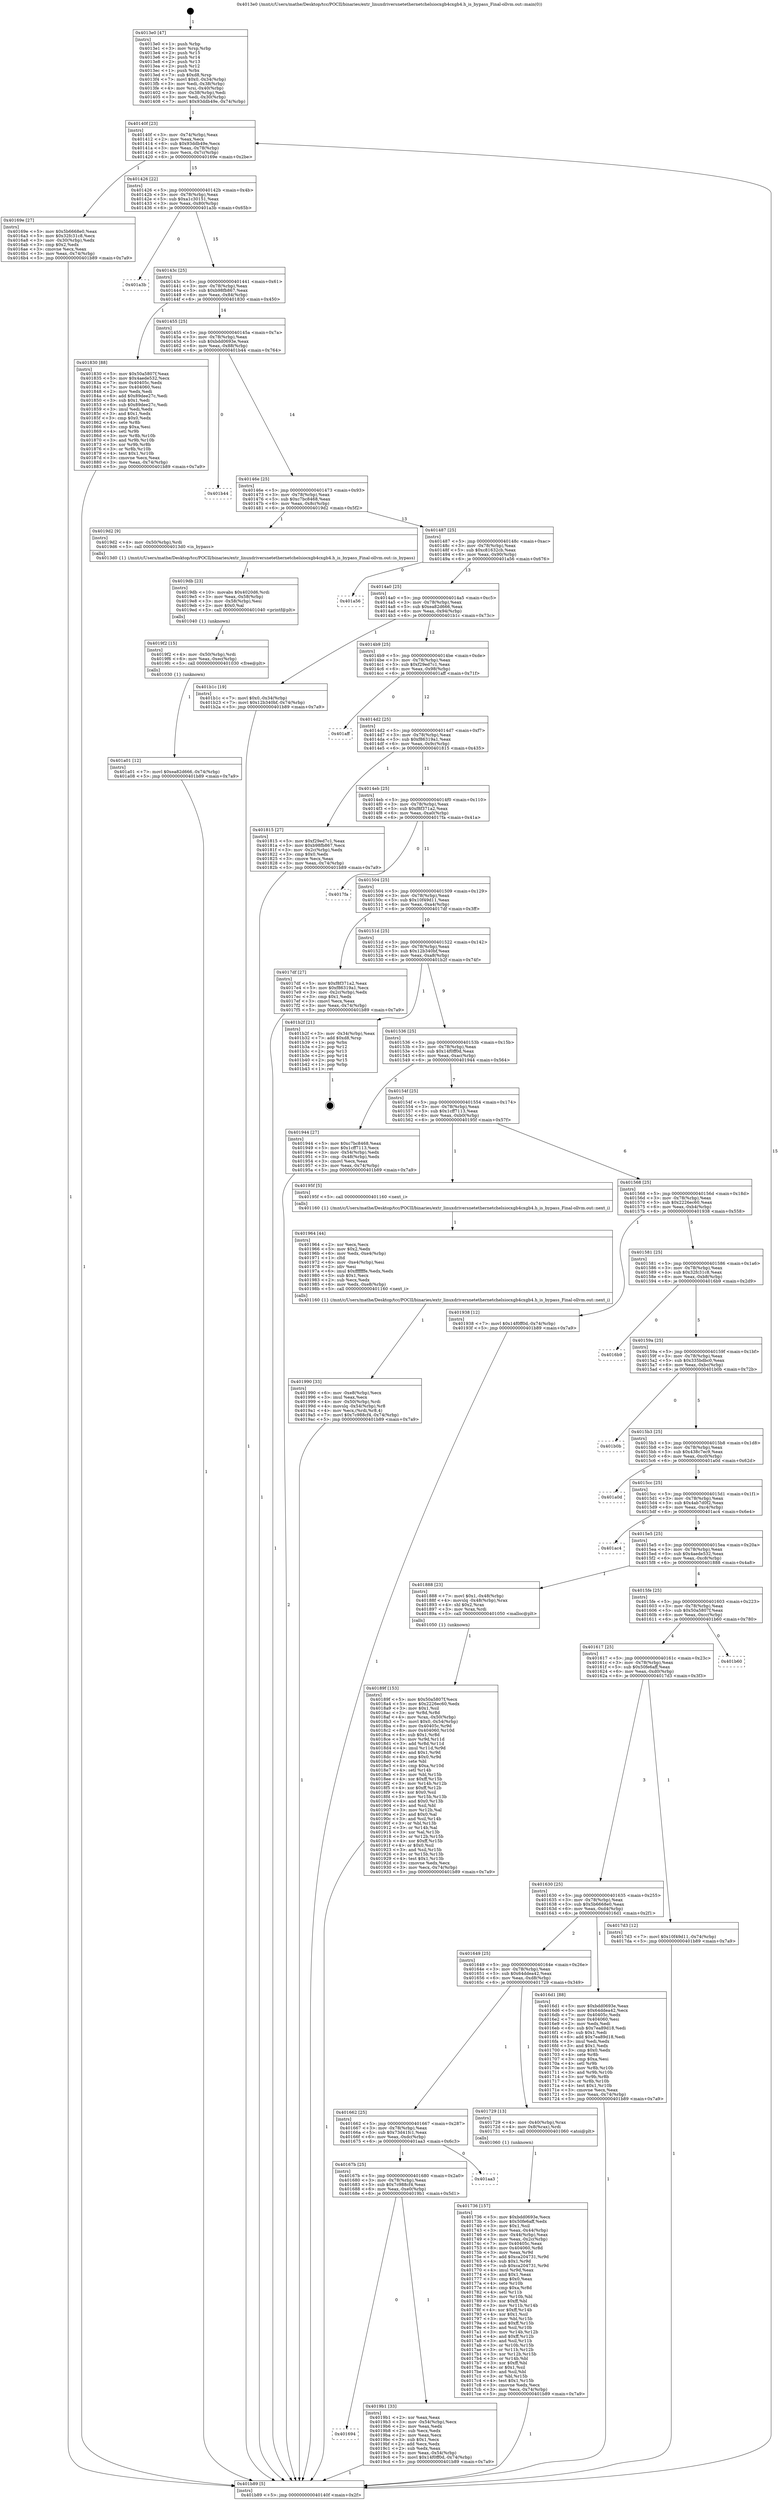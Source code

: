 digraph "0x4013e0" {
  label = "0x4013e0 (/mnt/c/Users/mathe/Desktop/tcc/POCII/binaries/extr_linuxdriversnetethernetchelsiocxgb4cxgb4.h_is_bypass_Final-ollvm.out::main(0))"
  labelloc = "t"
  node[shape=record]

  Entry [label="",width=0.3,height=0.3,shape=circle,fillcolor=black,style=filled]
  "0x40140f" [label="{
     0x40140f [23]\l
     | [instrs]\l
     &nbsp;&nbsp;0x40140f \<+3\>: mov -0x74(%rbp),%eax\l
     &nbsp;&nbsp;0x401412 \<+2\>: mov %eax,%ecx\l
     &nbsp;&nbsp;0x401414 \<+6\>: sub $0x93ddb49e,%ecx\l
     &nbsp;&nbsp;0x40141a \<+3\>: mov %eax,-0x78(%rbp)\l
     &nbsp;&nbsp;0x40141d \<+3\>: mov %ecx,-0x7c(%rbp)\l
     &nbsp;&nbsp;0x401420 \<+6\>: je 000000000040169e \<main+0x2be\>\l
  }"]
  "0x40169e" [label="{
     0x40169e [27]\l
     | [instrs]\l
     &nbsp;&nbsp;0x40169e \<+5\>: mov $0x5b6668e0,%eax\l
     &nbsp;&nbsp;0x4016a3 \<+5\>: mov $0x32fc31c8,%ecx\l
     &nbsp;&nbsp;0x4016a8 \<+3\>: mov -0x30(%rbp),%edx\l
     &nbsp;&nbsp;0x4016ab \<+3\>: cmp $0x2,%edx\l
     &nbsp;&nbsp;0x4016ae \<+3\>: cmovne %ecx,%eax\l
     &nbsp;&nbsp;0x4016b1 \<+3\>: mov %eax,-0x74(%rbp)\l
     &nbsp;&nbsp;0x4016b4 \<+5\>: jmp 0000000000401b89 \<main+0x7a9\>\l
  }"]
  "0x401426" [label="{
     0x401426 [22]\l
     | [instrs]\l
     &nbsp;&nbsp;0x401426 \<+5\>: jmp 000000000040142b \<main+0x4b\>\l
     &nbsp;&nbsp;0x40142b \<+3\>: mov -0x78(%rbp),%eax\l
     &nbsp;&nbsp;0x40142e \<+5\>: sub $0xa1c30151,%eax\l
     &nbsp;&nbsp;0x401433 \<+3\>: mov %eax,-0x80(%rbp)\l
     &nbsp;&nbsp;0x401436 \<+6\>: je 0000000000401a3b \<main+0x65b\>\l
  }"]
  "0x401b89" [label="{
     0x401b89 [5]\l
     | [instrs]\l
     &nbsp;&nbsp;0x401b89 \<+5\>: jmp 000000000040140f \<main+0x2f\>\l
  }"]
  "0x4013e0" [label="{
     0x4013e0 [47]\l
     | [instrs]\l
     &nbsp;&nbsp;0x4013e0 \<+1\>: push %rbp\l
     &nbsp;&nbsp;0x4013e1 \<+3\>: mov %rsp,%rbp\l
     &nbsp;&nbsp;0x4013e4 \<+2\>: push %r15\l
     &nbsp;&nbsp;0x4013e6 \<+2\>: push %r14\l
     &nbsp;&nbsp;0x4013e8 \<+2\>: push %r13\l
     &nbsp;&nbsp;0x4013ea \<+2\>: push %r12\l
     &nbsp;&nbsp;0x4013ec \<+1\>: push %rbx\l
     &nbsp;&nbsp;0x4013ed \<+7\>: sub $0xd8,%rsp\l
     &nbsp;&nbsp;0x4013f4 \<+7\>: movl $0x0,-0x34(%rbp)\l
     &nbsp;&nbsp;0x4013fb \<+3\>: mov %edi,-0x38(%rbp)\l
     &nbsp;&nbsp;0x4013fe \<+4\>: mov %rsi,-0x40(%rbp)\l
     &nbsp;&nbsp;0x401402 \<+3\>: mov -0x38(%rbp),%edi\l
     &nbsp;&nbsp;0x401405 \<+3\>: mov %edi,-0x30(%rbp)\l
     &nbsp;&nbsp;0x401408 \<+7\>: movl $0x93ddb49e,-0x74(%rbp)\l
  }"]
  Exit [label="",width=0.3,height=0.3,shape=circle,fillcolor=black,style=filled,peripheries=2]
  "0x401a3b" [label="{
     0x401a3b\l
  }", style=dashed]
  "0x40143c" [label="{
     0x40143c [25]\l
     | [instrs]\l
     &nbsp;&nbsp;0x40143c \<+5\>: jmp 0000000000401441 \<main+0x61\>\l
     &nbsp;&nbsp;0x401441 \<+3\>: mov -0x78(%rbp),%eax\l
     &nbsp;&nbsp;0x401444 \<+5\>: sub $0xb98fb867,%eax\l
     &nbsp;&nbsp;0x401449 \<+6\>: mov %eax,-0x84(%rbp)\l
     &nbsp;&nbsp;0x40144f \<+6\>: je 0000000000401830 \<main+0x450\>\l
  }"]
  "0x401a01" [label="{
     0x401a01 [12]\l
     | [instrs]\l
     &nbsp;&nbsp;0x401a01 \<+7\>: movl $0xea82d666,-0x74(%rbp)\l
     &nbsp;&nbsp;0x401a08 \<+5\>: jmp 0000000000401b89 \<main+0x7a9\>\l
  }"]
  "0x401830" [label="{
     0x401830 [88]\l
     | [instrs]\l
     &nbsp;&nbsp;0x401830 \<+5\>: mov $0x50a5807f,%eax\l
     &nbsp;&nbsp;0x401835 \<+5\>: mov $0x4aede532,%ecx\l
     &nbsp;&nbsp;0x40183a \<+7\>: mov 0x40405c,%edx\l
     &nbsp;&nbsp;0x401841 \<+7\>: mov 0x404060,%esi\l
     &nbsp;&nbsp;0x401848 \<+2\>: mov %edx,%edi\l
     &nbsp;&nbsp;0x40184a \<+6\>: add $0x89dee27c,%edi\l
     &nbsp;&nbsp;0x401850 \<+3\>: sub $0x1,%edi\l
     &nbsp;&nbsp;0x401853 \<+6\>: sub $0x89dee27c,%edi\l
     &nbsp;&nbsp;0x401859 \<+3\>: imul %edi,%edx\l
     &nbsp;&nbsp;0x40185c \<+3\>: and $0x1,%edx\l
     &nbsp;&nbsp;0x40185f \<+3\>: cmp $0x0,%edx\l
     &nbsp;&nbsp;0x401862 \<+4\>: sete %r8b\l
     &nbsp;&nbsp;0x401866 \<+3\>: cmp $0xa,%esi\l
     &nbsp;&nbsp;0x401869 \<+4\>: setl %r9b\l
     &nbsp;&nbsp;0x40186d \<+3\>: mov %r8b,%r10b\l
     &nbsp;&nbsp;0x401870 \<+3\>: and %r9b,%r10b\l
     &nbsp;&nbsp;0x401873 \<+3\>: xor %r9b,%r8b\l
     &nbsp;&nbsp;0x401876 \<+3\>: or %r8b,%r10b\l
     &nbsp;&nbsp;0x401879 \<+4\>: test $0x1,%r10b\l
     &nbsp;&nbsp;0x40187d \<+3\>: cmovne %ecx,%eax\l
     &nbsp;&nbsp;0x401880 \<+3\>: mov %eax,-0x74(%rbp)\l
     &nbsp;&nbsp;0x401883 \<+5\>: jmp 0000000000401b89 \<main+0x7a9\>\l
  }"]
  "0x401455" [label="{
     0x401455 [25]\l
     | [instrs]\l
     &nbsp;&nbsp;0x401455 \<+5\>: jmp 000000000040145a \<main+0x7a\>\l
     &nbsp;&nbsp;0x40145a \<+3\>: mov -0x78(%rbp),%eax\l
     &nbsp;&nbsp;0x40145d \<+5\>: sub $0xbdd0693e,%eax\l
     &nbsp;&nbsp;0x401462 \<+6\>: mov %eax,-0x88(%rbp)\l
     &nbsp;&nbsp;0x401468 \<+6\>: je 0000000000401b44 \<main+0x764\>\l
  }"]
  "0x4019f2" [label="{
     0x4019f2 [15]\l
     | [instrs]\l
     &nbsp;&nbsp;0x4019f2 \<+4\>: mov -0x50(%rbp),%rdi\l
     &nbsp;&nbsp;0x4019f6 \<+6\>: mov %eax,-0xec(%rbp)\l
     &nbsp;&nbsp;0x4019fc \<+5\>: call 0000000000401030 \<free@plt\>\l
     | [calls]\l
     &nbsp;&nbsp;0x401030 \{1\} (unknown)\l
  }"]
  "0x401b44" [label="{
     0x401b44\l
  }", style=dashed]
  "0x40146e" [label="{
     0x40146e [25]\l
     | [instrs]\l
     &nbsp;&nbsp;0x40146e \<+5\>: jmp 0000000000401473 \<main+0x93\>\l
     &nbsp;&nbsp;0x401473 \<+3\>: mov -0x78(%rbp),%eax\l
     &nbsp;&nbsp;0x401476 \<+5\>: sub $0xc7bc8468,%eax\l
     &nbsp;&nbsp;0x40147b \<+6\>: mov %eax,-0x8c(%rbp)\l
     &nbsp;&nbsp;0x401481 \<+6\>: je 00000000004019d2 \<main+0x5f2\>\l
  }"]
  "0x4019db" [label="{
     0x4019db [23]\l
     | [instrs]\l
     &nbsp;&nbsp;0x4019db \<+10\>: movabs $0x4020d6,%rdi\l
     &nbsp;&nbsp;0x4019e5 \<+3\>: mov %eax,-0x58(%rbp)\l
     &nbsp;&nbsp;0x4019e8 \<+3\>: mov -0x58(%rbp),%esi\l
     &nbsp;&nbsp;0x4019eb \<+2\>: mov $0x0,%al\l
     &nbsp;&nbsp;0x4019ed \<+5\>: call 0000000000401040 \<printf@plt\>\l
     | [calls]\l
     &nbsp;&nbsp;0x401040 \{1\} (unknown)\l
  }"]
  "0x4019d2" [label="{
     0x4019d2 [9]\l
     | [instrs]\l
     &nbsp;&nbsp;0x4019d2 \<+4\>: mov -0x50(%rbp),%rdi\l
     &nbsp;&nbsp;0x4019d6 \<+5\>: call 00000000004013d0 \<is_bypass\>\l
     | [calls]\l
     &nbsp;&nbsp;0x4013d0 \{1\} (/mnt/c/Users/mathe/Desktop/tcc/POCII/binaries/extr_linuxdriversnetethernetchelsiocxgb4cxgb4.h_is_bypass_Final-ollvm.out::is_bypass)\l
  }"]
  "0x401487" [label="{
     0x401487 [25]\l
     | [instrs]\l
     &nbsp;&nbsp;0x401487 \<+5\>: jmp 000000000040148c \<main+0xac\>\l
     &nbsp;&nbsp;0x40148c \<+3\>: mov -0x78(%rbp),%eax\l
     &nbsp;&nbsp;0x40148f \<+5\>: sub $0xc81632cb,%eax\l
     &nbsp;&nbsp;0x401494 \<+6\>: mov %eax,-0x90(%rbp)\l
     &nbsp;&nbsp;0x40149a \<+6\>: je 0000000000401a56 \<main+0x676\>\l
  }"]
  "0x401694" [label="{
     0x401694\l
  }", style=dashed]
  "0x401a56" [label="{
     0x401a56\l
  }", style=dashed]
  "0x4014a0" [label="{
     0x4014a0 [25]\l
     | [instrs]\l
     &nbsp;&nbsp;0x4014a0 \<+5\>: jmp 00000000004014a5 \<main+0xc5\>\l
     &nbsp;&nbsp;0x4014a5 \<+3\>: mov -0x78(%rbp),%eax\l
     &nbsp;&nbsp;0x4014a8 \<+5\>: sub $0xea82d666,%eax\l
     &nbsp;&nbsp;0x4014ad \<+6\>: mov %eax,-0x94(%rbp)\l
     &nbsp;&nbsp;0x4014b3 \<+6\>: je 0000000000401b1c \<main+0x73c\>\l
  }"]
  "0x4019b1" [label="{
     0x4019b1 [33]\l
     | [instrs]\l
     &nbsp;&nbsp;0x4019b1 \<+2\>: xor %eax,%eax\l
     &nbsp;&nbsp;0x4019b3 \<+3\>: mov -0x54(%rbp),%ecx\l
     &nbsp;&nbsp;0x4019b6 \<+2\>: mov %eax,%edx\l
     &nbsp;&nbsp;0x4019b8 \<+2\>: sub %ecx,%edx\l
     &nbsp;&nbsp;0x4019ba \<+2\>: mov %eax,%ecx\l
     &nbsp;&nbsp;0x4019bc \<+3\>: sub $0x1,%ecx\l
     &nbsp;&nbsp;0x4019bf \<+2\>: add %ecx,%edx\l
     &nbsp;&nbsp;0x4019c1 \<+2\>: sub %edx,%eax\l
     &nbsp;&nbsp;0x4019c3 \<+3\>: mov %eax,-0x54(%rbp)\l
     &nbsp;&nbsp;0x4019c6 \<+7\>: movl $0x14f0ff0d,-0x74(%rbp)\l
     &nbsp;&nbsp;0x4019cd \<+5\>: jmp 0000000000401b89 \<main+0x7a9\>\l
  }"]
  "0x401b1c" [label="{
     0x401b1c [19]\l
     | [instrs]\l
     &nbsp;&nbsp;0x401b1c \<+7\>: movl $0x0,-0x34(%rbp)\l
     &nbsp;&nbsp;0x401b23 \<+7\>: movl $0x12b340bf,-0x74(%rbp)\l
     &nbsp;&nbsp;0x401b2a \<+5\>: jmp 0000000000401b89 \<main+0x7a9\>\l
  }"]
  "0x4014b9" [label="{
     0x4014b9 [25]\l
     | [instrs]\l
     &nbsp;&nbsp;0x4014b9 \<+5\>: jmp 00000000004014be \<main+0xde\>\l
     &nbsp;&nbsp;0x4014be \<+3\>: mov -0x78(%rbp),%eax\l
     &nbsp;&nbsp;0x4014c1 \<+5\>: sub $0xf29ed7c1,%eax\l
     &nbsp;&nbsp;0x4014c6 \<+6\>: mov %eax,-0x98(%rbp)\l
     &nbsp;&nbsp;0x4014cc \<+6\>: je 0000000000401aff \<main+0x71f\>\l
  }"]
  "0x40167b" [label="{
     0x40167b [25]\l
     | [instrs]\l
     &nbsp;&nbsp;0x40167b \<+5\>: jmp 0000000000401680 \<main+0x2a0\>\l
     &nbsp;&nbsp;0x401680 \<+3\>: mov -0x78(%rbp),%eax\l
     &nbsp;&nbsp;0x401683 \<+5\>: sub $0x7c988cf4,%eax\l
     &nbsp;&nbsp;0x401688 \<+6\>: mov %eax,-0xe0(%rbp)\l
     &nbsp;&nbsp;0x40168e \<+6\>: je 00000000004019b1 \<main+0x5d1\>\l
  }"]
  "0x401aff" [label="{
     0x401aff\l
  }", style=dashed]
  "0x4014d2" [label="{
     0x4014d2 [25]\l
     | [instrs]\l
     &nbsp;&nbsp;0x4014d2 \<+5\>: jmp 00000000004014d7 \<main+0xf7\>\l
     &nbsp;&nbsp;0x4014d7 \<+3\>: mov -0x78(%rbp),%eax\l
     &nbsp;&nbsp;0x4014da \<+5\>: sub $0xf86319a1,%eax\l
     &nbsp;&nbsp;0x4014df \<+6\>: mov %eax,-0x9c(%rbp)\l
     &nbsp;&nbsp;0x4014e5 \<+6\>: je 0000000000401815 \<main+0x435\>\l
  }"]
  "0x401aa3" [label="{
     0x401aa3\l
  }", style=dashed]
  "0x401815" [label="{
     0x401815 [27]\l
     | [instrs]\l
     &nbsp;&nbsp;0x401815 \<+5\>: mov $0xf29ed7c1,%eax\l
     &nbsp;&nbsp;0x40181a \<+5\>: mov $0xb98fb867,%ecx\l
     &nbsp;&nbsp;0x40181f \<+3\>: mov -0x2c(%rbp),%edx\l
     &nbsp;&nbsp;0x401822 \<+3\>: cmp $0x0,%edx\l
     &nbsp;&nbsp;0x401825 \<+3\>: cmove %ecx,%eax\l
     &nbsp;&nbsp;0x401828 \<+3\>: mov %eax,-0x74(%rbp)\l
     &nbsp;&nbsp;0x40182b \<+5\>: jmp 0000000000401b89 \<main+0x7a9\>\l
  }"]
  "0x4014eb" [label="{
     0x4014eb [25]\l
     | [instrs]\l
     &nbsp;&nbsp;0x4014eb \<+5\>: jmp 00000000004014f0 \<main+0x110\>\l
     &nbsp;&nbsp;0x4014f0 \<+3\>: mov -0x78(%rbp),%eax\l
     &nbsp;&nbsp;0x4014f3 \<+5\>: sub $0xf8f371a2,%eax\l
     &nbsp;&nbsp;0x4014f8 \<+6\>: mov %eax,-0xa0(%rbp)\l
     &nbsp;&nbsp;0x4014fe \<+6\>: je 00000000004017fa \<main+0x41a\>\l
  }"]
  "0x401990" [label="{
     0x401990 [33]\l
     | [instrs]\l
     &nbsp;&nbsp;0x401990 \<+6\>: mov -0xe8(%rbp),%ecx\l
     &nbsp;&nbsp;0x401996 \<+3\>: imul %eax,%ecx\l
     &nbsp;&nbsp;0x401999 \<+4\>: mov -0x50(%rbp),%rdi\l
     &nbsp;&nbsp;0x40199d \<+4\>: movslq -0x54(%rbp),%r8\l
     &nbsp;&nbsp;0x4019a1 \<+4\>: mov %ecx,(%rdi,%r8,4)\l
     &nbsp;&nbsp;0x4019a5 \<+7\>: movl $0x7c988cf4,-0x74(%rbp)\l
     &nbsp;&nbsp;0x4019ac \<+5\>: jmp 0000000000401b89 \<main+0x7a9\>\l
  }"]
  "0x4017fa" [label="{
     0x4017fa\l
  }", style=dashed]
  "0x401504" [label="{
     0x401504 [25]\l
     | [instrs]\l
     &nbsp;&nbsp;0x401504 \<+5\>: jmp 0000000000401509 \<main+0x129\>\l
     &nbsp;&nbsp;0x401509 \<+3\>: mov -0x78(%rbp),%eax\l
     &nbsp;&nbsp;0x40150c \<+5\>: sub $0x10f49d11,%eax\l
     &nbsp;&nbsp;0x401511 \<+6\>: mov %eax,-0xa4(%rbp)\l
     &nbsp;&nbsp;0x401517 \<+6\>: je 00000000004017df \<main+0x3ff\>\l
  }"]
  "0x401964" [label="{
     0x401964 [44]\l
     | [instrs]\l
     &nbsp;&nbsp;0x401964 \<+2\>: xor %ecx,%ecx\l
     &nbsp;&nbsp;0x401966 \<+5\>: mov $0x2,%edx\l
     &nbsp;&nbsp;0x40196b \<+6\>: mov %edx,-0xe4(%rbp)\l
     &nbsp;&nbsp;0x401971 \<+1\>: cltd\l
     &nbsp;&nbsp;0x401972 \<+6\>: mov -0xe4(%rbp),%esi\l
     &nbsp;&nbsp;0x401978 \<+2\>: idiv %esi\l
     &nbsp;&nbsp;0x40197a \<+6\>: imul $0xfffffffe,%edx,%edx\l
     &nbsp;&nbsp;0x401980 \<+3\>: sub $0x1,%ecx\l
     &nbsp;&nbsp;0x401983 \<+2\>: sub %ecx,%edx\l
     &nbsp;&nbsp;0x401985 \<+6\>: mov %edx,-0xe8(%rbp)\l
     &nbsp;&nbsp;0x40198b \<+5\>: call 0000000000401160 \<next_i\>\l
     | [calls]\l
     &nbsp;&nbsp;0x401160 \{1\} (/mnt/c/Users/mathe/Desktop/tcc/POCII/binaries/extr_linuxdriversnetethernetchelsiocxgb4cxgb4.h_is_bypass_Final-ollvm.out::next_i)\l
  }"]
  "0x4017df" [label="{
     0x4017df [27]\l
     | [instrs]\l
     &nbsp;&nbsp;0x4017df \<+5\>: mov $0xf8f371a2,%eax\l
     &nbsp;&nbsp;0x4017e4 \<+5\>: mov $0xf86319a1,%ecx\l
     &nbsp;&nbsp;0x4017e9 \<+3\>: mov -0x2c(%rbp),%edx\l
     &nbsp;&nbsp;0x4017ec \<+3\>: cmp $0x1,%edx\l
     &nbsp;&nbsp;0x4017ef \<+3\>: cmovl %ecx,%eax\l
     &nbsp;&nbsp;0x4017f2 \<+3\>: mov %eax,-0x74(%rbp)\l
     &nbsp;&nbsp;0x4017f5 \<+5\>: jmp 0000000000401b89 \<main+0x7a9\>\l
  }"]
  "0x40151d" [label="{
     0x40151d [25]\l
     | [instrs]\l
     &nbsp;&nbsp;0x40151d \<+5\>: jmp 0000000000401522 \<main+0x142\>\l
     &nbsp;&nbsp;0x401522 \<+3\>: mov -0x78(%rbp),%eax\l
     &nbsp;&nbsp;0x401525 \<+5\>: sub $0x12b340bf,%eax\l
     &nbsp;&nbsp;0x40152a \<+6\>: mov %eax,-0xa8(%rbp)\l
     &nbsp;&nbsp;0x401530 \<+6\>: je 0000000000401b2f \<main+0x74f\>\l
  }"]
  "0x40189f" [label="{
     0x40189f [153]\l
     | [instrs]\l
     &nbsp;&nbsp;0x40189f \<+5\>: mov $0x50a5807f,%ecx\l
     &nbsp;&nbsp;0x4018a4 \<+5\>: mov $0x2226ec60,%edx\l
     &nbsp;&nbsp;0x4018a9 \<+3\>: mov $0x1,%sil\l
     &nbsp;&nbsp;0x4018ac \<+3\>: xor %r8d,%r8d\l
     &nbsp;&nbsp;0x4018af \<+4\>: mov %rax,-0x50(%rbp)\l
     &nbsp;&nbsp;0x4018b3 \<+7\>: movl $0x0,-0x54(%rbp)\l
     &nbsp;&nbsp;0x4018ba \<+8\>: mov 0x40405c,%r9d\l
     &nbsp;&nbsp;0x4018c2 \<+8\>: mov 0x404060,%r10d\l
     &nbsp;&nbsp;0x4018ca \<+4\>: sub $0x1,%r8d\l
     &nbsp;&nbsp;0x4018ce \<+3\>: mov %r9d,%r11d\l
     &nbsp;&nbsp;0x4018d1 \<+3\>: add %r8d,%r11d\l
     &nbsp;&nbsp;0x4018d4 \<+4\>: imul %r11d,%r9d\l
     &nbsp;&nbsp;0x4018d8 \<+4\>: and $0x1,%r9d\l
     &nbsp;&nbsp;0x4018dc \<+4\>: cmp $0x0,%r9d\l
     &nbsp;&nbsp;0x4018e0 \<+3\>: sete %bl\l
     &nbsp;&nbsp;0x4018e3 \<+4\>: cmp $0xa,%r10d\l
     &nbsp;&nbsp;0x4018e7 \<+4\>: setl %r14b\l
     &nbsp;&nbsp;0x4018eb \<+3\>: mov %bl,%r15b\l
     &nbsp;&nbsp;0x4018ee \<+4\>: xor $0xff,%r15b\l
     &nbsp;&nbsp;0x4018f2 \<+3\>: mov %r14b,%r12b\l
     &nbsp;&nbsp;0x4018f5 \<+4\>: xor $0xff,%r12b\l
     &nbsp;&nbsp;0x4018f9 \<+4\>: xor $0x0,%sil\l
     &nbsp;&nbsp;0x4018fd \<+3\>: mov %r15b,%r13b\l
     &nbsp;&nbsp;0x401900 \<+4\>: and $0x0,%r13b\l
     &nbsp;&nbsp;0x401904 \<+3\>: and %sil,%bl\l
     &nbsp;&nbsp;0x401907 \<+3\>: mov %r12b,%al\l
     &nbsp;&nbsp;0x40190a \<+2\>: and $0x0,%al\l
     &nbsp;&nbsp;0x40190c \<+3\>: and %sil,%r14b\l
     &nbsp;&nbsp;0x40190f \<+3\>: or %bl,%r13b\l
     &nbsp;&nbsp;0x401912 \<+3\>: or %r14b,%al\l
     &nbsp;&nbsp;0x401915 \<+3\>: xor %al,%r13b\l
     &nbsp;&nbsp;0x401918 \<+3\>: or %r12b,%r15b\l
     &nbsp;&nbsp;0x40191b \<+4\>: xor $0xff,%r15b\l
     &nbsp;&nbsp;0x40191f \<+4\>: or $0x0,%sil\l
     &nbsp;&nbsp;0x401923 \<+3\>: and %sil,%r15b\l
     &nbsp;&nbsp;0x401926 \<+3\>: or %r15b,%r13b\l
     &nbsp;&nbsp;0x401929 \<+4\>: test $0x1,%r13b\l
     &nbsp;&nbsp;0x40192d \<+3\>: cmovne %edx,%ecx\l
     &nbsp;&nbsp;0x401930 \<+3\>: mov %ecx,-0x74(%rbp)\l
     &nbsp;&nbsp;0x401933 \<+5\>: jmp 0000000000401b89 \<main+0x7a9\>\l
  }"]
  "0x401b2f" [label="{
     0x401b2f [21]\l
     | [instrs]\l
     &nbsp;&nbsp;0x401b2f \<+3\>: mov -0x34(%rbp),%eax\l
     &nbsp;&nbsp;0x401b32 \<+7\>: add $0xd8,%rsp\l
     &nbsp;&nbsp;0x401b39 \<+1\>: pop %rbx\l
     &nbsp;&nbsp;0x401b3a \<+2\>: pop %r12\l
     &nbsp;&nbsp;0x401b3c \<+2\>: pop %r13\l
     &nbsp;&nbsp;0x401b3e \<+2\>: pop %r14\l
     &nbsp;&nbsp;0x401b40 \<+2\>: pop %r15\l
     &nbsp;&nbsp;0x401b42 \<+1\>: pop %rbp\l
     &nbsp;&nbsp;0x401b43 \<+1\>: ret\l
  }"]
  "0x401536" [label="{
     0x401536 [25]\l
     | [instrs]\l
     &nbsp;&nbsp;0x401536 \<+5\>: jmp 000000000040153b \<main+0x15b\>\l
     &nbsp;&nbsp;0x40153b \<+3\>: mov -0x78(%rbp),%eax\l
     &nbsp;&nbsp;0x40153e \<+5\>: sub $0x14f0ff0d,%eax\l
     &nbsp;&nbsp;0x401543 \<+6\>: mov %eax,-0xac(%rbp)\l
     &nbsp;&nbsp;0x401549 \<+6\>: je 0000000000401944 \<main+0x564\>\l
  }"]
  "0x401736" [label="{
     0x401736 [157]\l
     | [instrs]\l
     &nbsp;&nbsp;0x401736 \<+5\>: mov $0xbdd0693e,%ecx\l
     &nbsp;&nbsp;0x40173b \<+5\>: mov $0x50fe6aff,%edx\l
     &nbsp;&nbsp;0x401740 \<+3\>: mov $0x1,%sil\l
     &nbsp;&nbsp;0x401743 \<+3\>: mov %eax,-0x44(%rbp)\l
     &nbsp;&nbsp;0x401746 \<+3\>: mov -0x44(%rbp),%eax\l
     &nbsp;&nbsp;0x401749 \<+3\>: mov %eax,-0x2c(%rbp)\l
     &nbsp;&nbsp;0x40174c \<+7\>: mov 0x40405c,%eax\l
     &nbsp;&nbsp;0x401753 \<+8\>: mov 0x404060,%r8d\l
     &nbsp;&nbsp;0x40175b \<+3\>: mov %eax,%r9d\l
     &nbsp;&nbsp;0x40175e \<+7\>: add $0xca204731,%r9d\l
     &nbsp;&nbsp;0x401765 \<+4\>: sub $0x1,%r9d\l
     &nbsp;&nbsp;0x401769 \<+7\>: sub $0xca204731,%r9d\l
     &nbsp;&nbsp;0x401770 \<+4\>: imul %r9d,%eax\l
     &nbsp;&nbsp;0x401774 \<+3\>: and $0x1,%eax\l
     &nbsp;&nbsp;0x401777 \<+3\>: cmp $0x0,%eax\l
     &nbsp;&nbsp;0x40177a \<+4\>: sete %r10b\l
     &nbsp;&nbsp;0x40177e \<+4\>: cmp $0xa,%r8d\l
     &nbsp;&nbsp;0x401782 \<+4\>: setl %r11b\l
     &nbsp;&nbsp;0x401786 \<+3\>: mov %r10b,%bl\l
     &nbsp;&nbsp;0x401789 \<+3\>: xor $0xff,%bl\l
     &nbsp;&nbsp;0x40178c \<+3\>: mov %r11b,%r14b\l
     &nbsp;&nbsp;0x40178f \<+4\>: xor $0xff,%r14b\l
     &nbsp;&nbsp;0x401793 \<+4\>: xor $0x1,%sil\l
     &nbsp;&nbsp;0x401797 \<+3\>: mov %bl,%r15b\l
     &nbsp;&nbsp;0x40179a \<+4\>: and $0xff,%r15b\l
     &nbsp;&nbsp;0x40179e \<+3\>: and %sil,%r10b\l
     &nbsp;&nbsp;0x4017a1 \<+3\>: mov %r14b,%r12b\l
     &nbsp;&nbsp;0x4017a4 \<+4\>: and $0xff,%r12b\l
     &nbsp;&nbsp;0x4017a8 \<+3\>: and %sil,%r11b\l
     &nbsp;&nbsp;0x4017ab \<+3\>: or %r10b,%r15b\l
     &nbsp;&nbsp;0x4017ae \<+3\>: or %r11b,%r12b\l
     &nbsp;&nbsp;0x4017b1 \<+3\>: xor %r12b,%r15b\l
     &nbsp;&nbsp;0x4017b4 \<+3\>: or %r14b,%bl\l
     &nbsp;&nbsp;0x4017b7 \<+3\>: xor $0xff,%bl\l
     &nbsp;&nbsp;0x4017ba \<+4\>: or $0x1,%sil\l
     &nbsp;&nbsp;0x4017be \<+3\>: and %sil,%bl\l
     &nbsp;&nbsp;0x4017c1 \<+3\>: or %bl,%r15b\l
     &nbsp;&nbsp;0x4017c4 \<+4\>: test $0x1,%r15b\l
     &nbsp;&nbsp;0x4017c8 \<+3\>: cmovne %edx,%ecx\l
     &nbsp;&nbsp;0x4017cb \<+3\>: mov %ecx,-0x74(%rbp)\l
     &nbsp;&nbsp;0x4017ce \<+5\>: jmp 0000000000401b89 \<main+0x7a9\>\l
  }"]
  "0x401944" [label="{
     0x401944 [27]\l
     | [instrs]\l
     &nbsp;&nbsp;0x401944 \<+5\>: mov $0xc7bc8468,%eax\l
     &nbsp;&nbsp;0x401949 \<+5\>: mov $0x1cff7113,%ecx\l
     &nbsp;&nbsp;0x40194e \<+3\>: mov -0x54(%rbp),%edx\l
     &nbsp;&nbsp;0x401951 \<+3\>: cmp -0x48(%rbp),%edx\l
     &nbsp;&nbsp;0x401954 \<+3\>: cmovl %ecx,%eax\l
     &nbsp;&nbsp;0x401957 \<+3\>: mov %eax,-0x74(%rbp)\l
     &nbsp;&nbsp;0x40195a \<+5\>: jmp 0000000000401b89 \<main+0x7a9\>\l
  }"]
  "0x40154f" [label="{
     0x40154f [25]\l
     | [instrs]\l
     &nbsp;&nbsp;0x40154f \<+5\>: jmp 0000000000401554 \<main+0x174\>\l
     &nbsp;&nbsp;0x401554 \<+3\>: mov -0x78(%rbp),%eax\l
     &nbsp;&nbsp;0x401557 \<+5\>: sub $0x1cff7113,%eax\l
     &nbsp;&nbsp;0x40155c \<+6\>: mov %eax,-0xb0(%rbp)\l
     &nbsp;&nbsp;0x401562 \<+6\>: je 000000000040195f \<main+0x57f\>\l
  }"]
  "0x401662" [label="{
     0x401662 [25]\l
     | [instrs]\l
     &nbsp;&nbsp;0x401662 \<+5\>: jmp 0000000000401667 \<main+0x287\>\l
     &nbsp;&nbsp;0x401667 \<+3\>: mov -0x78(%rbp),%eax\l
     &nbsp;&nbsp;0x40166a \<+5\>: sub $0x73d41fc1,%eax\l
     &nbsp;&nbsp;0x40166f \<+6\>: mov %eax,-0xdc(%rbp)\l
     &nbsp;&nbsp;0x401675 \<+6\>: je 0000000000401aa3 \<main+0x6c3\>\l
  }"]
  "0x40195f" [label="{
     0x40195f [5]\l
     | [instrs]\l
     &nbsp;&nbsp;0x40195f \<+5\>: call 0000000000401160 \<next_i\>\l
     | [calls]\l
     &nbsp;&nbsp;0x401160 \{1\} (/mnt/c/Users/mathe/Desktop/tcc/POCII/binaries/extr_linuxdriversnetethernetchelsiocxgb4cxgb4.h_is_bypass_Final-ollvm.out::next_i)\l
  }"]
  "0x401568" [label="{
     0x401568 [25]\l
     | [instrs]\l
     &nbsp;&nbsp;0x401568 \<+5\>: jmp 000000000040156d \<main+0x18d\>\l
     &nbsp;&nbsp;0x40156d \<+3\>: mov -0x78(%rbp),%eax\l
     &nbsp;&nbsp;0x401570 \<+5\>: sub $0x2226ec60,%eax\l
     &nbsp;&nbsp;0x401575 \<+6\>: mov %eax,-0xb4(%rbp)\l
     &nbsp;&nbsp;0x40157b \<+6\>: je 0000000000401938 \<main+0x558\>\l
  }"]
  "0x401729" [label="{
     0x401729 [13]\l
     | [instrs]\l
     &nbsp;&nbsp;0x401729 \<+4\>: mov -0x40(%rbp),%rax\l
     &nbsp;&nbsp;0x40172d \<+4\>: mov 0x8(%rax),%rdi\l
     &nbsp;&nbsp;0x401731 \<+5\>: call 0000000000401060 \<atoi@plt\>\l
     | [calls]\l
     &nbsp;&nbsp;0x401060 \{1\} (unknown)\l
  }"]
  "0x401938" [label="{
     0x401938 [12]\l
     | [instrs]\l
     &nbsp;&nbsp;0x401938 \<+7\>: movl $0x14f0ff0d,-0x74(%rbp)\l
     &nbsp;&nbsp;0x40193f \<+5\>: jmp 0000000000401b89 \<main+0x7a9\>\l
  }"]
  "0x401581" [label="{
     0x401581 [25]\l
     | [instrs]\l
     &nbsp;&nbsp;0x401581 \<+5\>: jmp 0000000000401586 \<main+0x1a6\>\l
     &nbsp;&nbsp;0x401586 \<+3\>: mov -0x78(%rbp),%eax\l
     &nbsp;&nbsp;0x401589 \<+5\>: sub $0x32fc31c8,%eax\l
     &nbsp;&nbsp;0x40158e \<+6\>: mov %eax,-0xb8(%rbp)\l
     &nbsp;&nbsp;0x401594 \<+6\>: je 00000000004016b9 \<main+0x2d9\>\l
  }"]
  "0x401649" [label="{
     0x401649 [25]\l
     | [instrs]\l
     &nbsp;&nbsp;0x401649 \<+5\>: jmp 000000000040164e \<main+0x26e\>\l
     &nbsp;&nbsp;0x40164e \<+3\>: mov -0x78(%rbp),%eax\l
     &nbsp;&nbsp;0x401651 \<+5\>: sub $0x64ddea42,%eax\l
     &nbsp;&nbsp;0x401656 \<+6\>: mov %eax,-0xd8(%rbp)\l
     &nbsp;&nbsp;0x40165c \<+6\>: je 0000000000401729 \<main+0x349\>\l
  }"]
  "0x4016b9" [label="{
     0x4016b9\l
  }", style=dashed]
  "0x40159a" [label="{
     0x40159a [25]\l
     | [instrs]\l
     &nbsp;&nbsp;0x40159a \<+5\>: jmp 000000000040159f \<main+0x1bf\>\l
     &nbsp;&nbsp;0x40159f \<+3\>: mov -0x78(%rbp),%eax\l
     &nbsp;&nbsp;0x4015a2 \<+5\>: sub $0x335bdbc0,%eax\l
     &nbsp;&nbsp;0x4015a7 \<+6\>: mov %eax,-0xbc(%rbp)\l
     &nbsp;&nbsp;0x4015ad \<+6\>: je 0000000000401b0b \<main+0x72b\>\l
  }"]
  "0x4016d1" [label="{
     0x4016d1 [88]\l
     | [instrs]\l
     &nbsp;&nbsp;0x4016d1 \<+5\>: mov $0xbdd0693e,%eax\l
     &nbsp;&nbsp;0x4016d6 \<+5\>: mov $0x64ddea42,%ecx\l
     &nbsp;&nbsp;0x4016db \<+7\>: mov 0x40405c,%edx\l
     &nbsp;&nbsp;0x4016e2 \<+7\>: mov 0x404060,%esi\l
     &nbsp;&nbsp;0x4016e9 \<+2\>: mov %edx,%edi\l
     &nbsp;&nbsp;0x4016eb \<+6\>: sub $0x7ea89d18,%edi\l
     &nbsp;&nbsp;0x4016f1 \<+3\>: sub $0x1,%edi\l
     &nbsp;&nbsp;0x4016f4 \<+6\>: add $0x7ea89d18,%edi\l
     &nbsp;&nbsp;0x4016fa \<+3\>: imul %edi,%edx\l
     &nbsp;&nbsp;0x4016fd \<+3\>: and $0x1,%edx\l
     &nbsp;&nbsp;0x401700 \<+3\>: cmp $0x0,%edx\l
     &nbsp;&nbsp;0x401703 \<+4\>: sete %r8b\l
     &nbsp;&nbsp;0x401707 \<+3\>: cmp $0xa,%esi\l
     &nbsp;&nbsp;0x40170a \<+4\>: setl %r9b\l
     &nbsp;&nbsp;0x40170e \<+3\>: mov %r8b,%r10b\l
     &nbsp;&nbsp;0x401711 \<+3\>: and %r9b,%r10b\l
     &nbsp;&nbsp;0x401714 \<+3\>: xor %r9b,%r8b\l
     &nbsp;&nbsp;0x401717 \<+3\>: or %r8b,%r10b\l
     &nbsp;&nbsp;0x40171a \<+4\>: test $0x1,%r10b\l
     &nbsp;&nbsp;0x40171e \<+3\>: cmovne %ecx,%eax\l
     &nbsp;&nbsp;0x401721 \<+3\>: mov %eax,-0x74(%rbp)\l
     &nbsp;&nbsp;0x401724 \<+5\>: jmp 0000000000401b89 \<main+0x7a9\>\l
  }"]
  "0x401b0b" [label="{
     0x401b0b\l
  }", style=dashed]
  "0x4015b3" [label="{
     0x4015b3 [25]\l
     | [instrs]\l
     &nbsp;&nbsp;0x4015b3 \<+5\>: jmp 00000000004015b8 \<main+0x1d8\>\l
     &nbsp;&nbsp;0x4015b8 \<+3\>: mov -0x78(%rbp),%eax\l
     &nbsp;&nbsp;0x4015bb \<+5\>: sub $0x438c7ec9,%eax\l
     &nbsp;&nbsp;0x4015c0 \<+6\>: mov %eax,-0xc0(%rbp)\l
     &nbsp;&nbsp;0x4015c6 \<+6\>: je 0000000000401a0d \<main+0x62d\>\l
  }"]
  "0x401630" [label="{
     0x401630 [25]\l
     | [instrs]\l
     &nbsp;&nbsp;0x401630 \<+5\>: jmp 0000000000401635 \<main+0x255\>\l
     &nbsp;&nbsp;0x401635 \<+3\>: mov -0x78(%rbp),%eax\l
     &nbsp;&nbsp;0x401638 \<+5\>: sub $0x5b6668e0,%eax\l
     &nbsp;&nbsp;0x40163d \<+6\>: mov %eax,-0xd4(%rbp)\l
     &nbsp;&nbsp;0x401643 \<+6\>: je 00000000004016d1 \<main+0x2f1\>\l
  }"]
  "0x401a0d" [label="{
     0x401a0d\l
  }", style=dashed]
  "0x4015cc" [label="{
     0x4015cc [25]\l
     | [instrs]\l
     &nbsp;&nbsp;0x4015cc \<+5\>: jmp 00000000004015d1 \<main+0x1f1\>\l
     &nbsp;&nbsp;0x4015d1 \<+3\>: mov -0x78(%rbp),%eax\l
     &nbsp;&nbsp;0x4015d4 \<+5\>: sub $0x4ab7d0f2,%eax\l
     &nbsp;&nbsp;0x4015d9 \<+6\>: mov %eax,-0xc4(%rbp)\l
     &nbsp;&nbsp;0x4015df \<+6\>: je 0000000000401ac4 \<main+0x6e4\>\l
  }"]
  "0x4017d3" [label="{
     0x4017d3 [12]\l
     | [instrs]\l
     &nbsp;&nbsp;0x4017d3 \<+7\>: movl $0x10f49d11,-0x74(%rbp)\l
     &nbsp;&nbsp;0x4017da \<+5\>: jmp 0000000000401b89 \<main+0x7a9\>\l
  }"]
  "0x401ac4" [label="{
     0x401ac4\l
  }", style=dashed]
  "0x4015e5" [label="{
     0x4015e5 [25]\l
     | [instrs]\l
     &nbsp;&nbsp;0x4015e5 \<+5\>: jmp 00000000004015ea \<main+0x20a\>\l
     &nbsp;&nbsp;0x4015ea \<+3\>: mov -0x78(%rbp),%eax\l
     &nbsp;&nbsp;0x4015ed \<+5\>: sub $0x4aede532,%eax\l
     &nbsp;&nbsp;0x4015f2 \<+6\>: mov %eax,-0xc8(%rbp)\l
     &nbsp;&nbsp;0x4015f8 \<+6\>: je 0000000000401888 \<main+0x4a8\>\l
  }"]
  "0x401617" [label="{
     0x401617 [25]\l
     | [instrs]\l
     &nbsp;&nbsp;0x401617 \<+5\>: jmp 000000000040161c \<main+0x23c\>\l
     &nbsp;&nbsp;0x40161c \<+3\>: mov -0x78(%rbp),%eax\l
     &nbsp;&nbsp;0x40161f \<+5\>: sub $0x50fe6aff,%eax\l
     &nbsp;&nbsp;0x401624 \<+6\>: mov %eax,-0xd0(%rbp)\l
     &nbsp;&nbsp;0x40162a \<+6\>: je 00000000004017d3 \<main+0x3f3\>\l
  }"]
  "0x401888" [label="{
     0x401888 [23]\l
     | [instrs]\l
     &nbsp;&nbsp;0x401888 \<+7\>: movl $0x1,-0x48(%rbp)\l
     &nbsp;&nbsp;0x40188f \<+4\>: movslq -0x48(%rbp),%rax\l
     &nbsp;&nbsp;0x401893 \<+4\>: shl $0x2,%rax\l
     &nbsp;&nbsp;0x401897 \<+3\>: mov %rax,%rdi\l
     &nbsp;&nbsp;0x40189a \<+5\>: call 0000000000401050 \<malloc@plt\>\l
     | [calls]\l
     &nbsp;&nbsp;0x401050 \{1\} (unknown)\l
  }"]
  "0x4015fe" [label="{
     0x4015fe [25]\l
     | [instrs]\l
     &nbsp;&nbsp;0x4015fe \<+5\>: jmp 0000000000401603 \<main+0x223\>\l
     &nbsp;&nbsp;0x401603 \<+3\>: mov -0x78(%rbp),%eax\l
     &nbsp;&nbsp;0x401606 \<+5\>: sub $0x50a5807f,%eax\l
     &nbsp;&nbsp;0x40160b \<+6\>: mov %eax,-0xcc(%rbp)\l
     &nbsp;&nbsp;0x401611 \<+6\>: je 0000000000401b60 \<main+0x780\>\l
  }"]
  "0x401b60" [label="{
     0x401b60\l
  }", style=dashed]
  Entry -> "0x4013e0" [label=" 1"]
  "0x40140f" -> "0x40169e" [label=" 1"]
  "0x40140f" -> "0x401426" [label=" 15"]
  "0x40169e" -> "0x401b89" [label=" 1"]
  "0x4013e0" -> "0x40140f" [label=" 1"]
  "0x401b89" -> "0x40140f" [label=" 15"]
  "0x401b2f" -> Exit [label=" 1"]
  "0x401426" -> "0x401a3b" [label=" 0"]
  "0x401426" -> "0x40143c" [label=" 15"]
  "0x401b1c" -> "0x401b89" [label=" 1"]
  "0x40143c" -> "0x401830" [label=" 1"]
  "0x40143c" -> "0x401455" [label=" 14"]
  "0x401a01" -> "0x401b89" [label=" 1"]
  "0x401455" -> "0x401b44" [label=" 0"]
  "0x401455" -> "0x40146e" [label=" 14"]
  "0x4019f2" -> "0x401a01" [label=" 1"]
  "0x40146e" -> "0x4019d2" [label=" 1"]
  "0x40146e" -> "0x401487" [label=" 13"]
  "0x4019db" -> "0x4019f2" [label=" 1"]
  "0x401487" -> "0x401a56" [label=" 0"]
  "0x401487" -> "0x4014a0" [label=" 13"]
  "0x4019d2" -> "0x4019db" [label=" 1"]
  "0x4014a0" -> "0x401b1c" [label=" 1"]
  "0x4014a0" -> "0x4014b9" [label=" 12"]
  "0x4019b1" -> "0x401b89" [label=" 1"]
  "0x4014b9" -> "0x401aff" [label=" 0"]
  "0x4014b9" -> "0x4014d2" [label=" 12"]
  "0x40167b" -> "0x4019b1" [label=" 1"]
  "0x4014d2" -> "0x401815" [label=" 1"]
  "0x4014d2" -> "0x4014eb" [label=" 11"]
  "0x40167b" -> "0x401694" [label=" 0"]
  "0x4014eb" -> "0x4017fa" [label=" 0"]
  "0x4014eb" -> "0x401504" [label=" 11"]
  "0x401662" -> "0x401aa3" [label=" 0"]
  "0x401504" -> "0x4017df" [label=" 1"]
  "0x401504" -> "0x40151d" [label=" 10"]
  "0x401662" -> "0x40167b" [label=" 1"]
  "0x40151d" -> "0x401b2f" [label=" 1"]
  "0x40151d" -> "0x401536" [label=" 9"]
  "0x401990" -> "0x401b89" [label=" 1"]
  "0x401536" -> "0x401944" [label=" 2"]
  "0x401536" -> "0x40154f" [label=" 7"]
  "0x401964" -> "0x401990" [label=" 1"]
  "0x40154f" -> "0x40195f" [label=" 1"]
  "0x40154f" -> "0x401568" [label=" 6"]
  "0x40195f" -> "0x401964" [label=" 1"]
  "0x401568" -> "0x401938" [label=" 1"]
  "0x401568" -> "0x401581" [label=" 5"]
  "0x401944" -> "0x401b89" [label=" 2"]
  "0x401581" -> "0x4016b9" [label=" 0"]
  "0x401581" -> "0x40159a" [label=" 5"]
  "0x40189f" -> "0x401b89" [label=" 1"]
  "0x40159a" -> "0x401b0b" [label=" 0"]
  "0x40159a" -> "0x4015b3" [label=" 5"]
  "0x401888" -> "0x40189f" [label=" 1"]
  "0x4015b3" -> "0x401a0d" [label=" 0"]
  "0x4015b3" -> "0x4015cc" [label=" 5"]
  "0x401815" -> "0x401b89" [label=" 1"]
  "0x4015cc" -> "0x401ac4" [label=" 0"]
  "0x4015cc" -> "0x4015e5" [label=" 5"]
  "0x4017df" -> "0x401b89" [label=" 1"]
  "0x4015e5" -> "0x401888" [label=" 1"]
  "0x4015e5" -> "0x4015fe" [label=" 4"]
  "0x401736" -> "0x401b89" [label=" 1"]
  "0x4015fe" -> "0x401b60" [label=" 0"]
  "0x4015fe" -> "0x401617" [label=" 4"]
  "0x4017d3" -> "0x401b89" [label=" 1"]
  "0x401617" -> "0x4017d3" [label=" 1"]
  "0x401617" -> "0x401630" [label=" 3"]
  "0x401830" -> "0x401b89" [label=" 1"]
  "0x401630" -> "0x4016d1" [label=" 1"]
  "0x401630" -> "0x401649" [label=" 2"]
  "0x4016d1" -> "0x401b89" [label=" 1"]
  "0x401938" -> "0x401b89" [label=" 1"]
  "0x401649" -> "0x401729" [label=" 1"]
  "0x401649" -> "0x401662" [label=" 1"]
  "0x401729" -> "0x401736" [label=" 1"]
}
